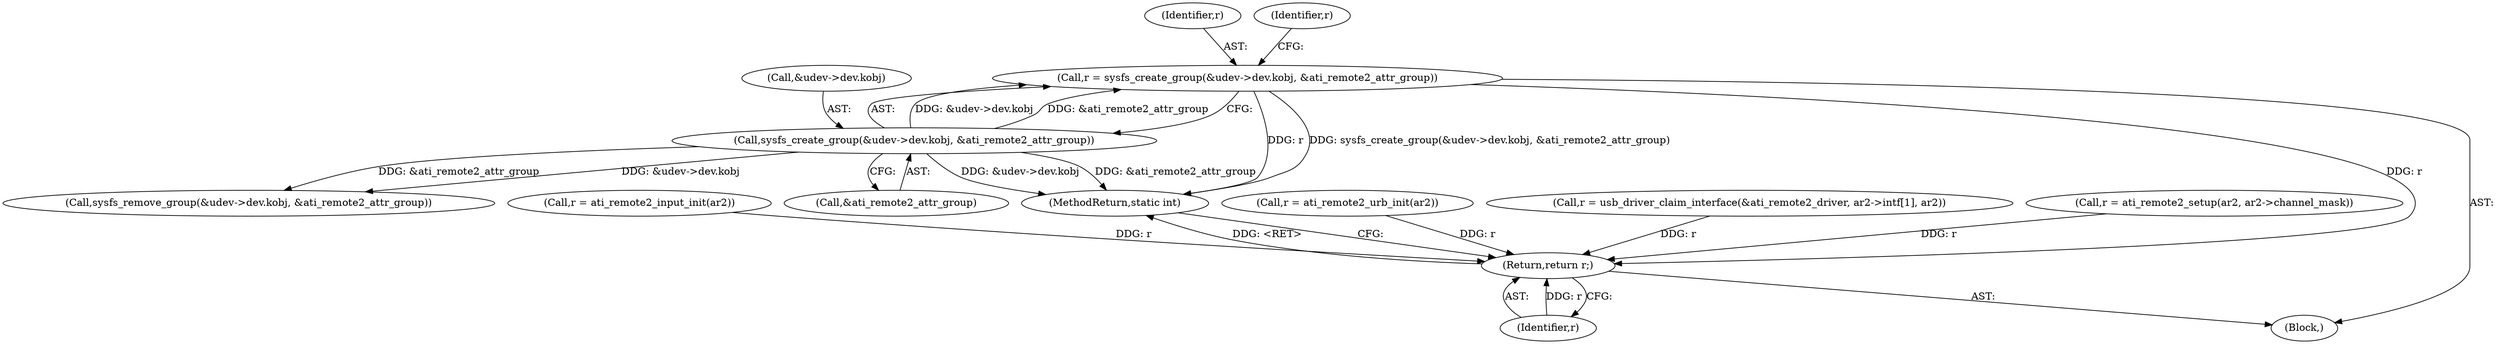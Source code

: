 digraph "0_linux_950336ba3e4a1ffd2ca60d29f6ef386dd2c7351d@API" {
"1000264" [label="(Call,r = sysfs_create_group(&udev->dev.kobj, &ati_remote2_attr_group))"];
"1000266" [label="(Call,sysfs_create_group(&udev->dev.kobj, &ati_remote2_attr_group))"];
"1000319" [label="(Return,return r;)"];
"1000265" [label="(Identifier,r)"];
"1000319" [label="(Return,return r;)"];
"1000210" [label="(Call,r = ati_remote2_urb_init(ar2))"];
"1000273" [label="(Call,&ati_remote2_attr_group)"];
"1000266" [label="(Call,sysfs_create_group(&udev->dev.kobj, &ati_remote2_attr_group))"];
"1000276" [label="(Identifier,r)"];
"1000278" [label="(Call,r = ati_remote2_input_init(ar2))"];
"1000264" [label="(Call,r = sysfs_create_group(&udev->dev.kobj, &ati_remote2_attr_group))"];
"1000173" [label="(Call,r = usb_driver_claim_interface(&ati_remote2_driver, ar2->intf[1], ar2))"];
"1000267" [label="(Call,&udev->dev.kobj)"];
"1000320" [label="(Identifier,r)"];
"1000296" [label="(Call,sysfs_remove_group(&udev->dev.kobj, &ati_remote2_attr_group))"];
"1000321" [label="(MethodReturn,static int)"];
"1000227" [label="(Call,r = ati_remote2_setup(ar2, ar2->channel_mask))"];
"1000103" [label="(Block,)"];
"1000264" -> "1000103"  [label="AST: "];
"1000264" -> "1000266"  [label="CFG: "];
"1000265" -> "1000264"  [label="AST: "];
"1000266" -> "1000264"  [label="AST: "];
"1000276" -> "1000264"  [label="CFG: "];
"1000264" -> "1000321"  [label="DDG: r"];
"1000264" -> "1000321"  [label="DDG: sysfs_create_group(&udev->dev.kobj, &ati_remote2_attr_group)"];
"1000266" -> "1000264"  [label="DDG: &udev->dev.kobj"];
"1000266" -> "1000264"  [label="DDG: &ati_remote2_attr_group"];
"1000264" -> "1000319"  [label="DDG: r"];
"1000266" -> "1000273"  [label="CFG: "];
"1000267" -> "1000266"  [label="AST: "];
"1000273" -> "1000266"  [label="AST: "];
"1000266" -> "1000321"  [label="DDG: &udev->dev.kobj"];
"1000266" -> "1000321"  [label="DDG: &ati_remote2_attr_group"];
"1000266" -> "1000296"  [label="DDG: &udev->dev.kobj"];
"1000266" -> "1000296"  [label="DDG: &ati_remote2_attr_group"];
"1000319" -> "1000103"  [label="AST: "];
"1000319" -> "1000320"  [label="CFG: "];
"1000320" -> "1000319"  [label="AST: "];
"1000321" -> "1000319"  [label="CFG: "];
"1000319" -> "1000321"  [label="DDG: <RET>"];
"1000320" -> "1000319"  [label="DDG: r"];
"1000227" -> "1000319"  [label="DDG: r"];
"1000210" -> "1000319"  [label="DDG: r"];
"1000278" -> "1000319"  [label="DDG: r"];
"1000173" -> "1000319"  [label="DDG: r"];
}
